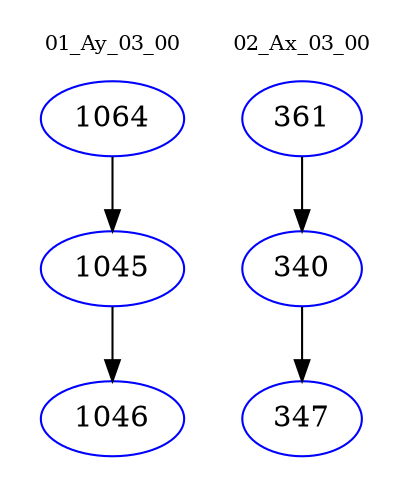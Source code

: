 digraph{
subgraph cluster_0 {
color = white
label = "01_Ay_03_00";
fontsize=10;
T0_1064 [label="1064", color="blue"]
T0_1064 -> T0_1045 [color="black"]
T0_1045 [label="1045", color="blue"]
T0_1045 -> T0_1046 [color="black"]
T0_1046 [label="1046", color="blue"]
}
subgraph cluster_1 {
color = white
label = "02_Ax_03_00";
fontsize=10;
T1_361 [label="361", color="blue"]
T1_361 -> T1_340 [color="black"]
T1_340 [label="340", color="blue"]
T1_340 -> T1_347 [color="black"]
T1_347 [label="347", color="blue"]
}
}
